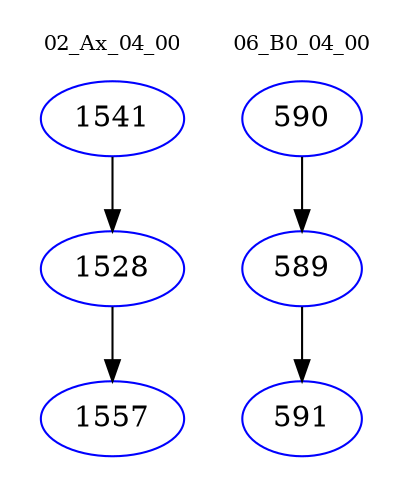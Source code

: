 digraph{
subgraph cluster_0 {
color = white
label = "02_Ax_04_00";
fontsize=10;
T0_1541 [label="1541", color="blue"]
T0_1541 -> T0_1528 [color="black"]
T0_1528 [label="1528", color="blue"]
T0_1528 -> T0_1557 [color="black"]
T0_1557 [label="1557", color="blue"]
}
subgraph cluster_1 {
color = white
label = "06_B0_04_00";
fontsize=10;
T1_590 [label="590", color="blue"]
T1_590 -> T1_589 [color="black"]
T1_589 [label="589", color="blue"]
T1_589 -> T1_591 [color="black"]
T1_591 [label="591", color="blue"]
}
}
